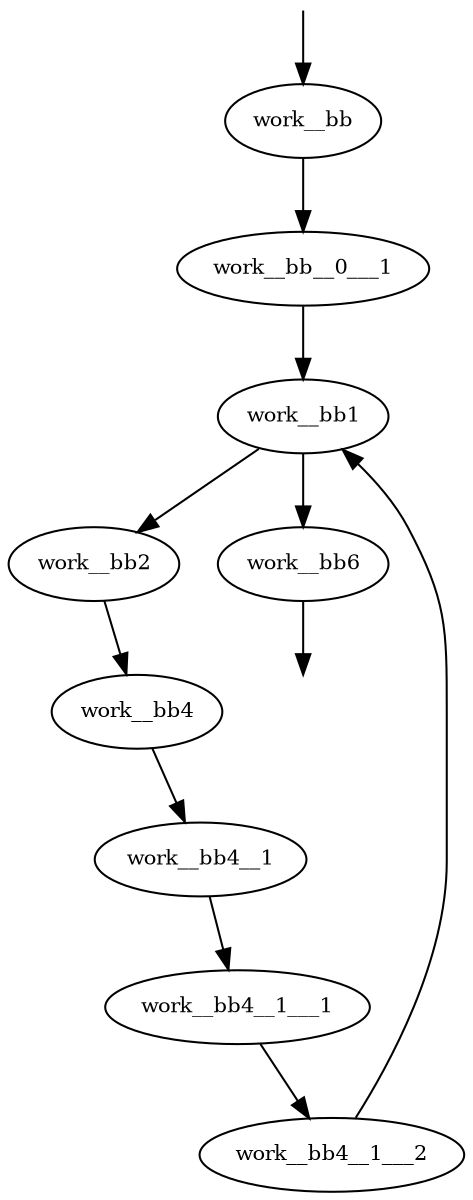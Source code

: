 digraph CFG {
size="10,8"
rankdir="TB"
orientation="portrait"
fontsize=10;
   subgraph "work" {
   "work0"[label="work__bb",fontsize=10,width=0.01]
   "work1"[label="work__bb__0___1",fontsize=10,width=0.01]
   "work2"[label="work__bb1",fontsize=10,width=0.01]
   "work3"[label="work__bb2",fontsize=10,width=0.01]
   "work4"[label="work__bb4",fontsize=10,width=0.01]
   "work5"[label="work__bb4__1",fontsize=10,width=0.01]
   "work6"[label="work__bb4__1___1",fontsize=10,width=0.01]
   "work7"[label="work__bb4__1___2",fontsize=10,width=0.01]
   "work8"[label="work__bb6",fontsize=10,width=0.01]
   "work0" -> "work1"
   "work1" -> "work2"
   "work2" -> "work3"
   "work2" -> "work8"
   "work3" -> "work4"
   "work4" -> "work5"
   "work5" -> "work6"
   "work6" -> "work7"
   "work7" -> "work2"
   "work_entry" [label="",color="white",height="0.01",fontsize=10,width=0.01]
   "work_entry" -> "work0"
   "work_exit" [label="",color="white",fontsize=10,width=0.01]
   "work8" -> "work_exit"
}
}

